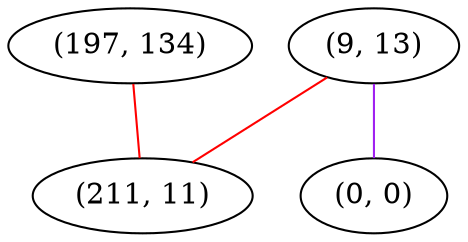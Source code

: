 graph "" {
"(197, 134)";
"(9, 13)";
"(0, 0)";
"(211, 11)";
"(197, 134)" -- "(211, 11)"  [color=red, key=0, weight=1];
"(9, 13)" -- "(0, 0)"  [color=purple, key=0, weight=4];
"(9, 13)" -- "(211, 11)"  [color=red, key=0, weight=1];
}
